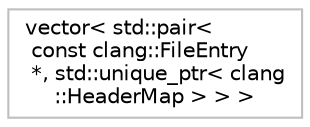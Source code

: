 digraph "Graphical Class Hierarchy"
{
 // LATEX_PDF_SIZE
  bgcolor="transparent";
  edge [fontname="Helvetica",fontsize="10",labelfontname="Helvetica",labelfontsize="10"];
  node [fontname="Helvetica",fontsize="10",shape=record];
  rankdir="LR";
  Node0 [label="vector\< std::pair\<\l const clang::FileEntry\l *, std::unique_ptr\< clang\l::HeaderMap \> \> \>",height=0.2,width=0.4,color="grey75",tooltip=" "];
}
